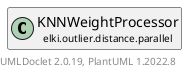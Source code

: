 @startuml
    remove .*\.(Instance|Par|Parameterizer|Factory)$
    set namespaceSeparator none
    hide empty fields
    hide empty methods

    class "<size:14>KNNWeightProcessor.Instance\n<size:10>elki.outlier.distance.parallel" as elki.outlier.distance.parallel.KNNWeightProcessor.Instance [[KNNWeightProcessor.Instance.html]] {
        ~k: int
        ~input: Instance<? extends KNNList>
        #Instance(int, Instance<? extends KNNList>, Instance)
        +map(DBIDRef): void
    }

    abstract class "<size:14>AbstractDoubleProcessor.Instance\n<size:10>elki.parallel.processor" as elki.parallel.processor.AbstractDoubleProcessor.Instance [[../../../parallel/processor/AbstractDoubleProcessor.Instance.html]] {
        {abstract} +map(DBIDRef): void
    }
    class "<size:14>KNNWeightProcessor\n<size:10>elki.outlier.distance.parallel" as elki.outlier.distance.parallel.KNNWeightProcessor [[KNNWeightProcessor.html]]

    elki.parallel.processor.AbstractDoubleProcessor.Instance <|-- elki.outlier.distance.parallel.KNNWeightProcessor.Instance
    elki.outlier.distance.parallel.KNNWeightProcessor +-- elki.outlier.distance.parallel.KNNWeightProcessor.Instance

    center footer UMLDoclet 2.0.19, PlantUML 1.2022.8
@enduml
